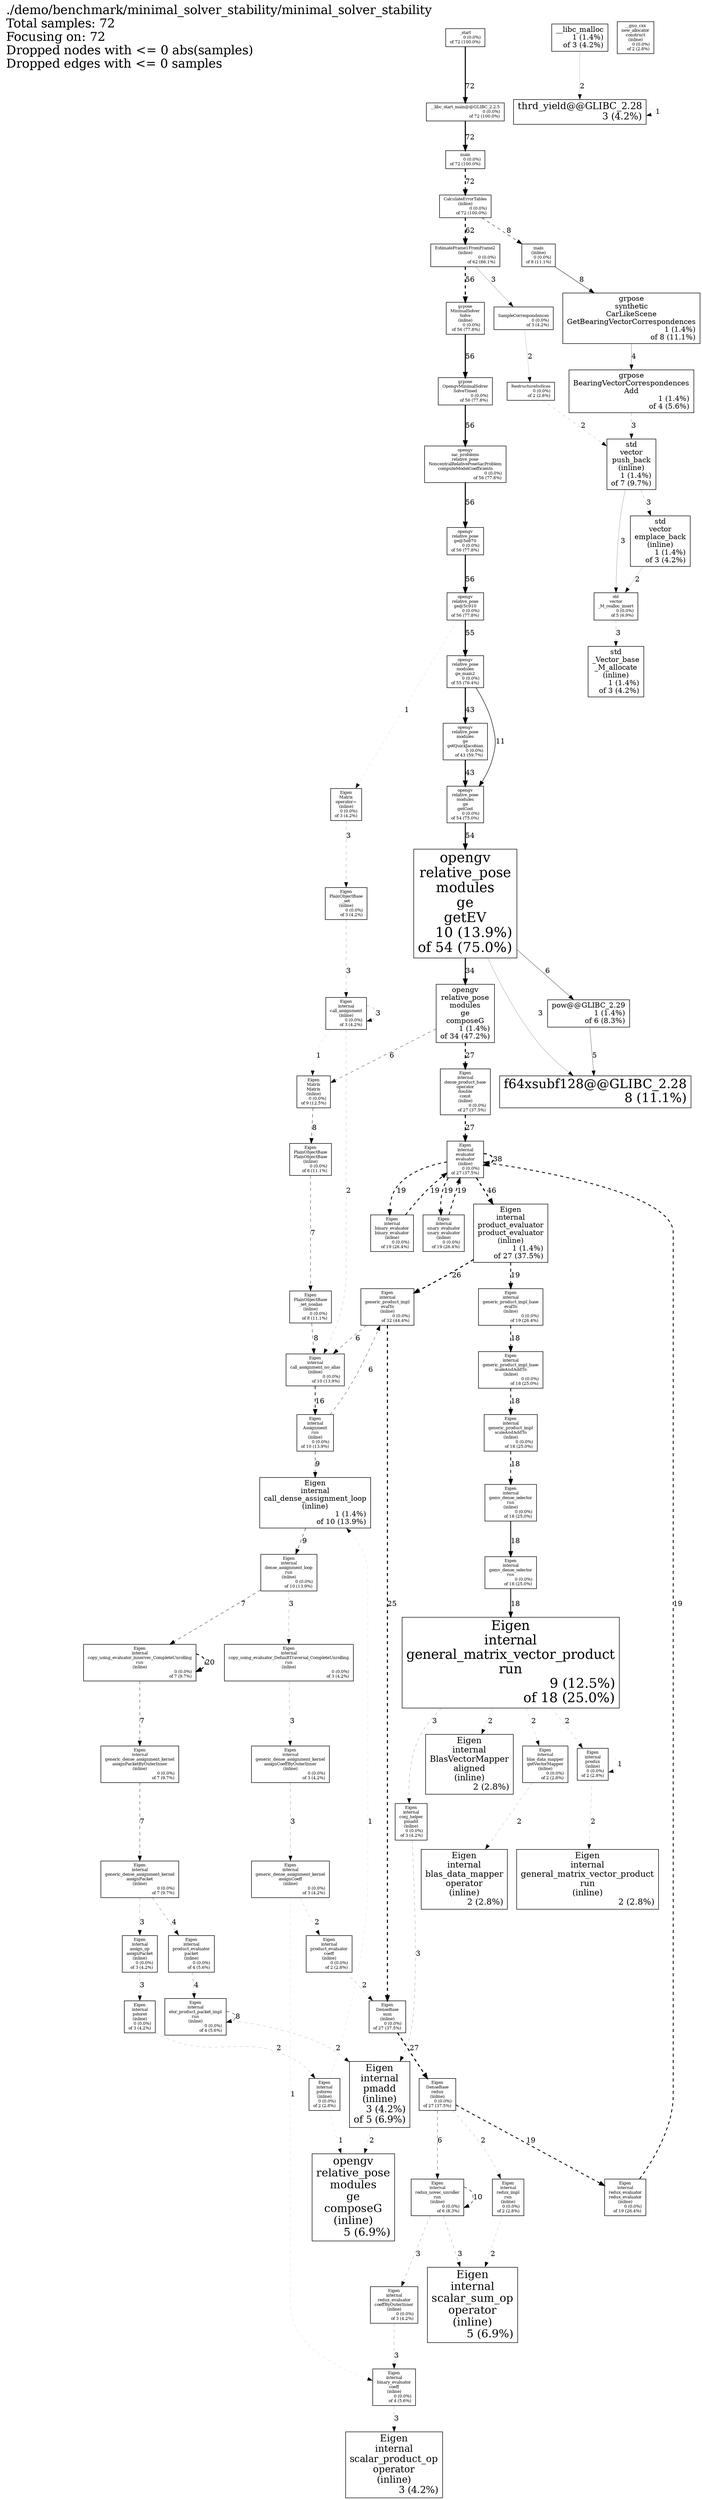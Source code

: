 digraph "./demo/benchmark/minimal_solver_stability/minimal_solver_stability; 72 samples" {
node [width=0.375,height=0.25];
Legend [shape=box,fontsize=24,shape=plaintext,label="./demo/benchmark/minimal_solver_stability/minimal_solver_stability\lTotal samples: 72\lFocusing on: 72\lDropped nodes with <= 0 abs(samples)\lDropped edges with <= 0 samples\l"];
N1 [label="CalculateErrorTables\n(inline)\n0 (0.0%)\rof 72 (100.0%)\r",shape=box,fontsize=8.0];
N2 [label="__libc_start_main@@GLIBC_2.2.5\n0 (0.0%)\rof 72 (100.0%)\r",shape=box,fontsize=8.0];
N3 [label="_start\n0 (0.0%)\rof 72 (100.0%)\r",shape=box,fontsize=8.0];
N4 [label="main\n0 (0.0%)\rof 72 (100.0%)\r",shape=box,fontsize=8.0];
N5 [label="EstimateFrame1FromFrame2\n(inline)\n0 (0.0%)\rof 62 (86.1%)\r",shape=box,fontsize=8.0];
N6 [label="grpose\nMinimalSolver\nSolve\n(inline)\n0 (0.0%)\rof 56 (77.8%)\r",shape=box,fontsize=8.0];
N7 [label="grpose\nOpengvMinimalSolver\nSolveTimed\n0 (0.0%)\rof 56 (77.8%)\r",shape=box,fontsize=8.0];
N8 [label="opengv\nrelative_pose\nge@5c910\n0 (0.0%)\rof 56 (77.8%)\r",shape=box,fontsize=8.0];
N9 [label="opengv\nrelative_pose\nge@5e870\n0 (0.0%)\rof 56 (77.8%)\r",shape=box,fontsize=8.0];
N10 [label="opengv\nsac_problems\nrelative_pose\nNoncentralRelativePoseSacProblem\ncomputeModelCoefficients\n0 (0.0%)\rof 56 (77.8%)\r",shape=box,fontsize=8.0];
N11 [label="opengv\nrelative_pose\nmodules\nge_main2\n0 (0.0%)\rof 55 (76.4%)\r",shape=box,fontsize=8.0];
N12 [label="opengv\nrelative_pose\nmodules\nge\ngetCost\n0 (0.0%)\rof 54 (75.0%)\r",shape=box,fontsize=8.0];
N13 [label="opengv\nrelative_pose\nmodules\nge\ngetEV\n10 (13.9%)\rof 54 (75.0%)\r",shape=box,fontsize=26.6];
N14 [label="opengv\nrelative_pose\nmodules\nge\ngetQuickJacobian\n0 (0.0%)\rof 43 (59.7%)\r",shape=box,fontsize=8.0];
N15 [label="opengv\nrelative_pose\nmodules\nge\ncomposeG\n1 (1.4%)\rof 34 (47.2%)\r",shape=box,fontsize=13.9];
N16 [label="Eigen\ninternal\ngeneric_product_impl\nevalTo\n(inline)\n0 (0.0%)\rof 32 (44.4%)\r",shape=box,fontsize=8.0];
N17 [label="Eigen\nDenseBase\nredux\n(inline)\n0 (0.0%)\rof 27 (37.5%)\r",shape=box,fontsize=8.0];
N18 [label="Eigen\nDenseBase\nsum\n(inline)\n0 (0.0%)\rof 27 (37.5%)\r",shape=box,fontsize=8.0];
N19 [label="Eigen\ninternal\ndense_product_base\noperator\ndouble\nconst\n(inline)\n0 (0.0%)\rof 27 (37.5%)\r",shape=box,fontsize=8.0];
N20 [label="Eigen\ninternal\nevaluator\nevaluator\n(inline)\n0 (0.0%)\rof 27 (37.5%)\r",shape=box,fontsize=8.0];
N21 [label="Eigen\ninternal\nproduct_evaluator\nproduct_evaluator\n(inline)\n1 (1.4%)\rof 27 (37.5%)\r",shape=box,fontsize=13.9];
N22 [label="Eigen\ninternal\nbinary_evaluator\nbinary_evaluator\n(inline)\n0 (0.0%)\rof 19 (26.4%)\r",shape=box,fontsize=8.0];
N23 [label="Eigen\ninternal\ngeneric_product_impl_base\nevalTo\n(inline)\n0 (0.0%)\rof 19 (26.4%)\r",shape=box,fontsize=8.0];
N24 [label="Eigen\ninternal\nredux_evaluator\nredux_evaluator\n(inline)\n0 (0.0%)\rof 19 (26.4%)\r",shape=box,fontsize=8.0];
N25 [label="Eigen\ninternal\nunary_evaluator\nunary_evaluator\n(inline)\n0 (0.0%)\rof 19 (26.4%)\r",shape=box,fontsize=8.0];
N26 [label="Eigen\ninternal\ngemv_dense_selector\nrun\n0 (0.0%)\rof 18 (25.0%)\r",shape=box,fontsize=8.0];
N27 [label="Eigen\ninternal\ngemv_dense_selector\nrun\n(inline)\n0 (0.0%)\rof 18 (25.0%)\r",shape=box,fontsize=8.0];
N28 [label="Eigen\ninternal\ngeneral_matrix_vector_product\nrun\n9 (12.5%)\rof 18 (25.0%)\r",shape=box,fontsize=25.7];
N29 [label="Eigen\ninternal\ngeneric_product_impl\nscaleAndAddTo\n(inline)\n0 (0.0%)\rof 18 (25.0%)\r",shape=box,fontsize=8.0];
N30 [label="Eigen\ninternal\ngeneric_product_impl_base\nscaleAndAddTo\n(inline)\n0 (0.0%)\rof 18 (25.0%)\r",shape=box,fontsize=8.0];
N31 [label="Eigen\ninternal\nAssignment\nrun\n(inline)\n0 (0.0%)\rof 10 (13.9%)\r",shape=box,fontsize=8.0];
N32 [label="Eigen\ninternal\ncall_assignment_no_alias\n(inline)\n0 (0.0%)\rof 10 (13.9%)\r",shape=box,fontsize=8.0];
N33 [label="Eigen\ninternal\ncall_dense_assignment_loop\n(inline)\n1 (1.4%)\rof 10 (13.9%)\r",shape=box,fontsize=13.9];
N34 [label="Eigen\ninternal\ndense_assignment_loop\nrun\n(inline)\n0 (0.0%)\rof 10 (13.9%)\r",shape=box,fontsize=8.0];
N35 [label="Eigen\nMatrix\nMatrix\n(inline)\n0 (0.0%)\rof 9 (12.5%)\r",shape=box,fontsize=8.0];
N36 [label="Eigen\nPlainObjectBase\nPlainObjectBase\n(inline)\n0 (0.0%)\rof 8 (11.1%)\r",shape=box,fontsize=8.0];
N37 [label="Eigen\nPlainObjectBase\n_set_noalias\n(inline)\n0 (0.0%)\rof 8 (11.1%)\r",shape=box,fontsize=8.0];
N38 [label="f64xsubf128@@GLIBC_2.28\n8 (11.1%)\r",shape=box,fontsize=24.7];
N39 [label="grpose\nsynthetic\nCarLikeScene\nGetBearingVectorCorrespondences\n1 (1.4%)\rof 8 (11.1%)\r",shape=box,fontsize=13.9];
N40 [label="main\n(inline)\n0 (0.0%)\rof 8 (11.1%)\r",shape=box,fontsize=8.0];
N41 [label="Eigen\ninternal\ncopy_using_evaluator_innervec_CompleteUnrolling\nrun\n(inline)\n0 (0.0%)\rof 7 (9.7%)\r",shape=box,fontsize=8.0];
N42 [label="Eigen\ninternal\ngeneric_dense_assignment_kernel\nassignPacket\n(inline)\n0 (0.0%)\rof 7 (9.7%)\r",shape=box,fontsize=8.0];
N43 [label="Eigen\ninternal\ngeneric_dense_assignment_kernel\nassignPacketByOuterInner\n(inline)\n0 (0.0%)\rof 7 (9.7%)\r",shape=box,fontsize=8.0];
N44 [label="std\nvector\npush_back\n(inline)\n1 (1.4%)\rof 7 (9.7%)\r",shape=box,fontsize=13.9];
N45 [label="Eigen\ninternal\nredux_novec_unroller\nrun\n(inline)\n0 (0.0%)\rof 6 (8.3%)\r",shape=box,fontsize=8.0];
N46 [label="pow@@GLIBC_2.29\n1 (1.4%)\rof 6 (8.3%)\r",shape=box,fontsize=13.9];
N47 [label="Eigen\ninternal\npmadd\n(inline)\n3 (4.2%)\rof 5 (6.9%)\r",shape=box,fontsize=18.2];
N48 [label="Eigen\ninternal\nscalar_sum_op\noperator\n(inline)\n5 (6.9%)\r",shape=box,fontsize=21.2];
N49 [label="opengv\nrelative_pose\nmodules\nge\ncomposeG\n(inline)\n5 (6.9%)\r",shape=box,fontsize=21.2];
N50 [label="std\nvector\n_M_realloc_insert\n0 (0.0%)\rof 5 (6.9%)\r",shape=box,fontsize=8.0];
N51 [label="Eigen\ninternal\nbinary_evaluator\ncoeff\n(inline)\n0 (0.0%)\rof 4 (5.6%)\r",shape=box,fontsize=8.0];
N52 [label="Eigen\ninternal\netor_product_packet_impl\nrun\n(inline)\n0 (0.0%)\rof 4 (5.6%)\r",shape=box,fontsize=8.0];
N53 [label="Eigen\ninternal\nproduct_evaluator\npacket\n(inline)\n0 (0.0%)\rof 4 (5.6%)\r",shape=box,fontsize=8.0];
N54 [label="grpose\nBearingVectorCorrespondences\nAdd\n1 (1.4%)\rof 4 (5.6%)\r",shape=box,fontsize=13.9];
N55 [label="\nSampleCorrespondences\n0 (0.0%)\rof 3 (4.2%)\r",shape=box,fontsize=8.0];
N56 [label="Eigen\nMatrix\noperator=\n(inline)\n0 (0.0%)\rof 3 (4.2%)\r",shape=box,fontsize=8.0];
N57 [label="Eigen\nPlainObjectBase\n_set\n(inline)\n0 (0.0%)\rof 3 (4.2%)\r",shape=box,fontsize=8.0];
N58 [label="Eigen\ninternal\nassign_op\nassignPacket\n(inline)\n0 (0.0%)\rof 3 (4.2%)\r",shape=box,fontsize=8.0];
N59 [label="Eigen\ninternal\ncall_assignment\n(inline)\n0 (0.0%)\rof 3 (4.2%)\r",shape=box,fontsize=8.0];
N60 [label="Eigen\ninternal\nconj_helper\npmadd\n(inline)\n0 (0.0%)\rof 3 (4.2%)\r",shape=box,fontsize=8.0];
N61 [label="Eigen\ninternal\ncopy_using_evaluator_DefaultTraversal_CompleteUnrolling\nrun\n(inline)\n0 (0.0%)\rof 3 (4.2%)\r",shape=box,fontsize=8.0];
N62 [label="Eigen\ninternal\ngeneric_dense_assignment_kernel\nassignCoeff\n(inline)\n0 (0.0%)\rof 3 (4.2%)\r",shape=box,fontsize=8.0];
N63 [label="Eigen\ninternal\ngeneric_dense_assignment_kernel\nassignCoeffByOuterInner\n(inline)\n0 (0.0%)\rof 3 (4.2%)\r",shape=box,fontsize=8.0];
N64 [label="Eigen\ninternal\npstoret\n(inline)\n0 (0.0%)\rof 3 (4.2%)\r",shape=box,fontsize=8.0];
N65 [label="Eigen\ninternal\nredux_evaluator\ncoeffByOuterInner\n(inline)\n0 (0.0%)\rof 3 (4.2%)\r",shape=box,fontsize=8.0];
N66 [label="Eigen\ninternal\nscalar_product_op\noperator\n(inline)\n3 (4.2%)\r",shape=box,fontsize=18.2];
N67 [label="__libc_malloc\n1 (1.4%)\rof 3 (4.2%)\r",shape=box,fontsize=13.9];
N68 [label="std\n_Vector_base\n_M_allocate\n(inline)\n1 (1.4%)\rof 3 (4.2%)\r",shape=box,fontsize=13.9];
N69 [label="std\nvector\nemplace_back\n(inline)\n1 (1.4%)\rof 3 (4.2%)\r",shape=box,fontsize=13.9];
N70 [label="thrd_yield@@GLIBC_2.28\n3 (4.2%)\r",shape=box,fontsize=18.2];
N71 [label="Eigen\ninternal\nBlasVectorMapper\naligned\n(inline)\n2 (2.8%)\r",shape=box,fontsize=16.3];
N72 [label="Eigen\ninternal\nblas_data_mapper\ngetVectorMapper\n(inline)\n0 (0.0%)\rof 2 (2.8%)\r",shape=box,fontsize=8.0];
N73 [label="Eigen\ninternal\nblas_data_mapper\noperator\n(inline)\n2 (2.8%)\r",shape=box,fontsize=16.3];
N74 [label="Eigen\ninternal\ngeneral_matrix_vector_product\nrun\n(inline)\n2 (2.8%)\r",shape=box,fontsize=16.3];
N75 [label="Eigen\ninternal\npredux\n(inline)\n0 (0.0%)\rof 2 (2.8%)\r",shape=box,fontsize=8.0];
N76 [label="Eigen\ninternal\nproduct_evaluator\ncoeff\n(inline)\n0 (0.0%)\rof 2 (2.8%)\r",shape=box,fontsize=8.0];
N77 [label="Eigen\ninternal\npstoreu\n(inline)\n0 (0.0%)\rof 2 (2.8%)\r",shape=box,fontsize=8.0];
N78 [label="Eigen\ninternal\nredux_impl\nrun\n(inline)\n0 (0.0%)\rof 2 (2.8%)\r",shape=box,fontsize=8.0];
N79 [label="RestructureIndices\n0 (0.0%)\rof 2 (2.8%)\r",shape=box,fontsize=8.0];
N80 [label="__gnu_cxx\nnew_allocator\nconstruct\n(inline)\n0 (0.0%)\rof 2 (2.8%)\r",shape=box,fontsize=8.0];
N3 -> N2 [label=72, weight=19, style="setlinewidth(2.000000)"];
N4 -> N1 [label=72, weight=19, style="setlinewidth(2.000000),dashed"];
N2 -> N4 [label=72, weight=19, style="setlinewidth(2.000000)"];
N1 -> N5 [label=62, weight=17, style="setlinewidth(2.000000),dashed"];
N10 -> N9 [label=56, weight=16, style="setlinewidth(2.000000)"];
N6 -> N7 [label=56, weight=16, style="setlinewidth(2.000000)"];
N9 -> N8 [label=56, weight=16, style="setlinewidth(2.000000)"];
N7 -> N10 [label=56, weight=16, style="setlinewidth(2.000000)"];
N5 -> N6 [label=56, weight=16, style="setlinewidth(2.000000),dashed"];
N8 -> N11 [label=55, weight=16, style="setlinewidth(2.000000)"];
N12 -> N13 [label=54, weight=16, style="setlinewidth(2.000000)"];
N20 -> N21 [label=46, weight=14, style="setlinewidth(2.000000),dashed"];
N14 -> N12 [label=43, weight=13, style="setlinewidth(2.000000)"];
N11 -> N14 [label=43, weight=13, style="setlinewidth(2.000000)"];
N20 -> N20 [label=38, weight=12, style="setlinewidth(2.000000),dashed"];
N13 -> N15 [label=34, weight=11, style="setlinewidth(2.000000)"];
N19 -> N20 [label=27, weight=10, style="setlinewidth(2.000000),dashed"];
N15 -> N19 [label=27, weight=10, style="setlinewidth(2.000000),dashed"];
N18 -> N17 [label=27, weight=10, style="setlinewidth(2.000000),dashed"];
N21 -> N16 [label=26, weight=9, style="setlinewidth(2.000000),dashed"];
N16 -> N18 [label=25, weight=9, style="setlinewidth(2.000000),dashed"];
N41 -> N41 [label=20, weight=8, style="setlinewidth(1.666667),dashed"];
N21 -> N23 [label=19, weight=7, style="setlinewidth(1.583333),dashed"];
N25 -> N20 [label=19, weight=7, style="setlinewidth(1.583333),dashed"];
N20 -> N25 [label=19, weight=7, style="setlinewidth(1.583333),dashed"];
N17 -> N24 [label=19, weight=7, style="setlinewidth(1.583333),dashed"];
N20 -> N22 [label=19, weight=7, style="setlinewidth(1.583333),dashed"];
N24 -> N20 [label=19, weight=7, style="setlinewidth(1.583333),dashed"];
N22 -> N20 [label=19, weight=7, style="setlinewidth(1.583333),dashed"];
N27 -> N26 [label=18, weight=7, style="setlinewidth(1.500000)"];
N29 -> N27 [label=18, weight=7, style="setlinewidth(1.500000),dashed"];
N26 -> N28 [label=18, weight=7, style="setlinewidth(1.500000)"];
N30 -> N29 [label=18, weight=7, style="setlinewidth(1.500000),dashed"];
N23 -> N30 [label=18, weight=7, style="setlinewidth(1.500000),dashed"];
N32 -> N31 [label=16, weight=6, style="setlinewidth(1.333333),dashed"];
N11 -> N12 [label=11, weight=5, style="setlinewidth(0.916667)"];
N45 -> N45 [label=10, weight=5, style="setlinewidth(0.833333),dashed"];
N33 -> N34 [label=9, weight=4, style="setlinewidth(0.750000),dashed"];
N31 -> N33 [label=9, weight=4, style="setlinewidth(0.750000),dashed"];
N1 -> N40 [label=8, weight=4, style="setlinewidth(0.666667),dashed"];
N40 -> N39 [label=8, weight=4, style="setlinewidth(0.666667)"];
N35 -> N36 [label=8, weight=4, style="setlinewidth(0.666667),dashed"];
N37 -> N32 [label=8, weight=4, style="setlinewidth(0.666667),dashed"];
N52 -> N52 [label=8, weight=4, style="setlinewidth(0.666667),dashed"];
N43 -> N42 [label=7, weight=3, style="setlinewidth(0.583333),dashed"];
N36 -> N37 [label=7, weight=3, style="setlinewidth(0.583333),dashed"];
N34 -> N41 [label=7, weight=3, style="setlinewidth(0.583333),dashed"];
N41 -> N43 [label=7, weight=3, style="setlinewidth(0.583333),dashed"];
N15 -> N35 [label=6, weight=3, style="setlinewidth(0.500000),dashed"];
N31 -> N16 [label=6, weight=3, style="setlinewidth(0.500000),dashed"];
N16 -> N32 [label=6, weight=3, style="setlinewidth(0.500000),dashed"];
N13 -> N46 [label=6, weight=3, style="setlinewidth(0.500000)"];
N17 -> N45 [label=6, weight=3, style="setlinewidth(0.500000),dashed"];
N46 -> N38 [label=5, weight=3, style="setlinewidth(0.416667)"];
N39 -> N54 [label=4, weight=2, style="setlinewidth(0.333333)"];
N53 -> N52 [label=4, weight=2, style="setlinewidth(0.333333),dashed"];
N42 -> N53 [label=4, weight=2, style="setlinewidth(0.333333),dashed"];
N34 -> N61 [label=3, weight=2, style="setlinewidth(0.250000),dashed"];
N65 -> N51 [label=3, weight=2, style="setlinewidth(0.250000),dashed"];
N5 -> N55 [label=3, weight=2, style="setlinewidth(0.250000)"];
N42 -> N58 [label=3, weight=2, style="setlinewidth(0.250000),dashed"];
N45 -> N48 [label=3, weight=2, style="setlinewidth(0.250000),dashed"];
N13 -> N38 [label=3, weight=2, style="setlinewidth(0.250000)"];
N58 -> N64 [label=3, weight=2, style="setlinewidth(0.250000),dashed"];
N59 -> N59 [label=3, weight=2, style="setlinewidth(0.250000),dashed"];
N61 -> N63 [label=3, weight=2, style="setlinewidth(0.250000),dashed"];
N63 -> N62 [label=3, weight=2, style="setlinewidth(0.250000),dashed"];
N28 -> N60 [label=3, weight=2, style="setlinewidth(0.250000),dashed"];
N51 -> N66 [label=3, weight=2, style="setlinewidth(0.250000),dashed"];
N44 -> N50 [label=3, weight=2, style="setlinewidth(0.250000)"];
N54 -> N44 [label=3, weight=2, style="setlinewidth(0.250000),dashed"];
N44 -> N69 [label=3, weight=2, style="setlinewidth(0.250000),dashed"];
N60 -> N47 [label=3, weight=2, style="setlinewidth(0.250000),dashed"];
N45 -> N65 [label=3, weight=2, style="setlinewidth(0.250000),dashed"];
N56 -> N57 [label=3, weight=2, style="setlinewidth(0.250000),dashed"];
N50 -> N68 [label=3, weight=2, style="setlinewidth(0.250000),dashed"];
N57 -> N59 [label=3, weight=2, style="setlinewidth(0.250000),dashed"];
N17 -> N78 [label=2, weight=1, style="setlinewidth(0.166667),dashed"];
N75 -> N74 [label=2, weight=1, style="setlinewidth(0.166667),dashed"];
N62 -> N76 [label=2, weight=1, style="setlinewidth(0.166667),dashed"];
N79 -> N44 [label=2, weight=1, style="setlinewidth(0.166667),dashed"];
N64 -> N77 [label=2, weight=1, style="setlinewidth(0.166667),dashed"];
N72 -> N73 [label=2, weight=1, style="setlinewidth(0.166667),dashed"];
N52 -> N47 [label=2, weight=1, style="setlinewidth(0.166667),dashed"];
N78 -> N48 [label=2, weight=1, style="setlinewidth(0.166667),dashed"];
N69 -> N50 [label=2, weight=1, style="setlinewidth(0.166667)"];
N28 -> N71 [label=2, weight=1, style="setlinewidth(0.166667),dashed"];
N28 -> N75 [label=2, weight=1, style="setlinewidth(0.166667),dashed"];
N59 -> N32 [label=2, weight=1, style="setlinewidth(0.166667),dashed"];
N76 -> N18 [label=2, weight=1, style="setlinewidth(0.166667),dashed"];
N28 -> N72 [label=2, weight=1, style="setlinewidth(0.166667),dashed"];
N47 -> N49 [label=2, weight=1, style="setlinewidth(0.166667),dashed"];
N55 -> N79 [label=2, weight=1, style="setlinewidth(0.166667)"];
N67 -> N70 [label=2, weight=1, style="setlinewidth(0.166667)"];
N77 -> N33 [label=1, weight=1, style="setlinewidth(0.083333),dashed"];
N59 -> N35 [label=1, weight=1, style="setlinewidth(0.083333),dashed"];
N75 -> N75 [label=1, weight=1, style="setlinewidth(0.083333),dashed"];
N70 -> N70 [label=1, weight=1, style="setlinewidth(0.083333)"];
N77 -> N49 [label=1, weight=1, style="setlinewidth(0.083333),dashed"];
N62 -> N51 [label=1, weight=1, style="setlinewidth(0.083333),dashed"];
N8 -> N56 [label=1, weight=1, style="setlinewidth(0.083333),dashed"];
}

